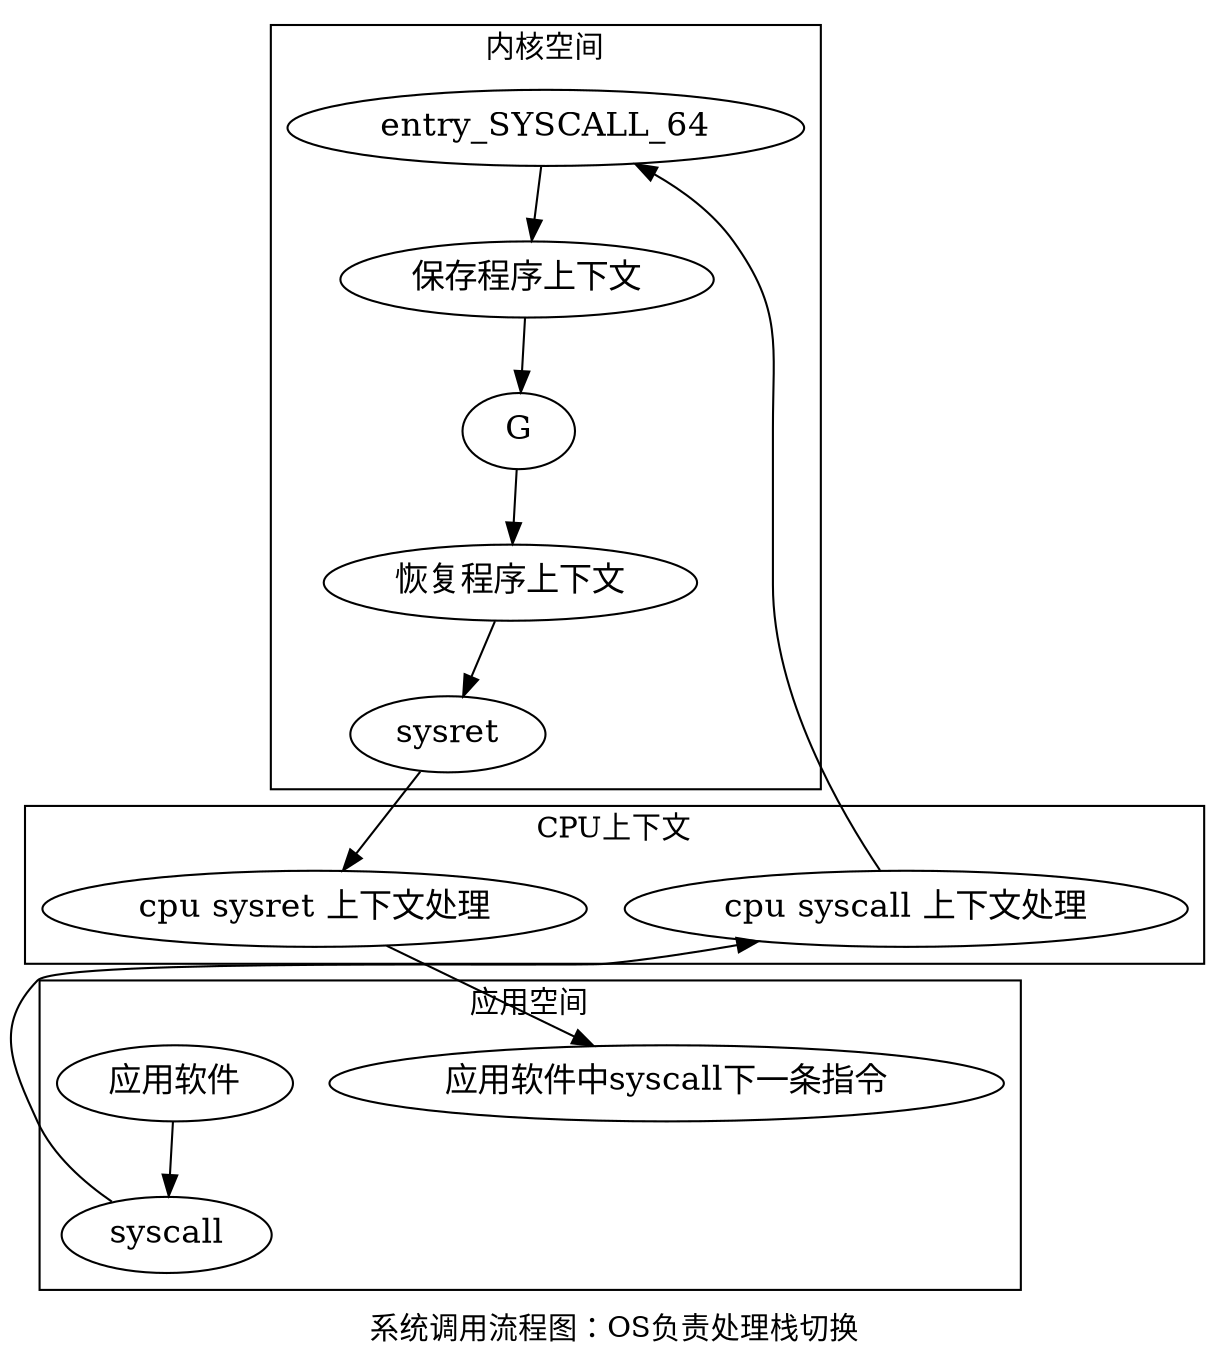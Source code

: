 digraph G {
  	concentrate=True;
  	rankdir="TB";
  	node [shape=record];

	node [
	fontsize = "16"
	shape = "ellipse"
	];
	label = "系统调用流程图：OS负责处理栈切换"
	
	subgraph cluster_0 {
		rankdir="LR"
		label = "应用空间";
		color = black;
		D[ label = "应用软件中syscall下一条指令" ]		
		A[ label = "应用软件" ]
		B[ label = "syscall" ]
		
		A -> B [id = 1;]
		
		
	}
	
	subgraph cluster_1 {
		rankdir="TR"
		label = "CPU上下文";
		color = black;
		C[label = "cpu syscall 上下文处理" ] 
		J[label = "cpu sysret 上下文处理"];
		C -> B [id = 2;dir = back]
		J -> D[id = 3];
	}


	subgraph cluster_2 {
		rankdir="TR"
		label = "内核空间";
		color = black;
		
		
		E[label = "entry_SYSCALL_64" ];
		F[label = "保存程序上下文" ];
		H[label = "恢复程序上下文" ];
		I[label = "sysret" ];
		
		
		C -> E[id = 4];
		E -> F[id = 5];
		F -> G[id = 6];
		G -> H[id = 7];
		H -> I[id = 8];
		I -> J[id = 9];
		
	}
	
}
